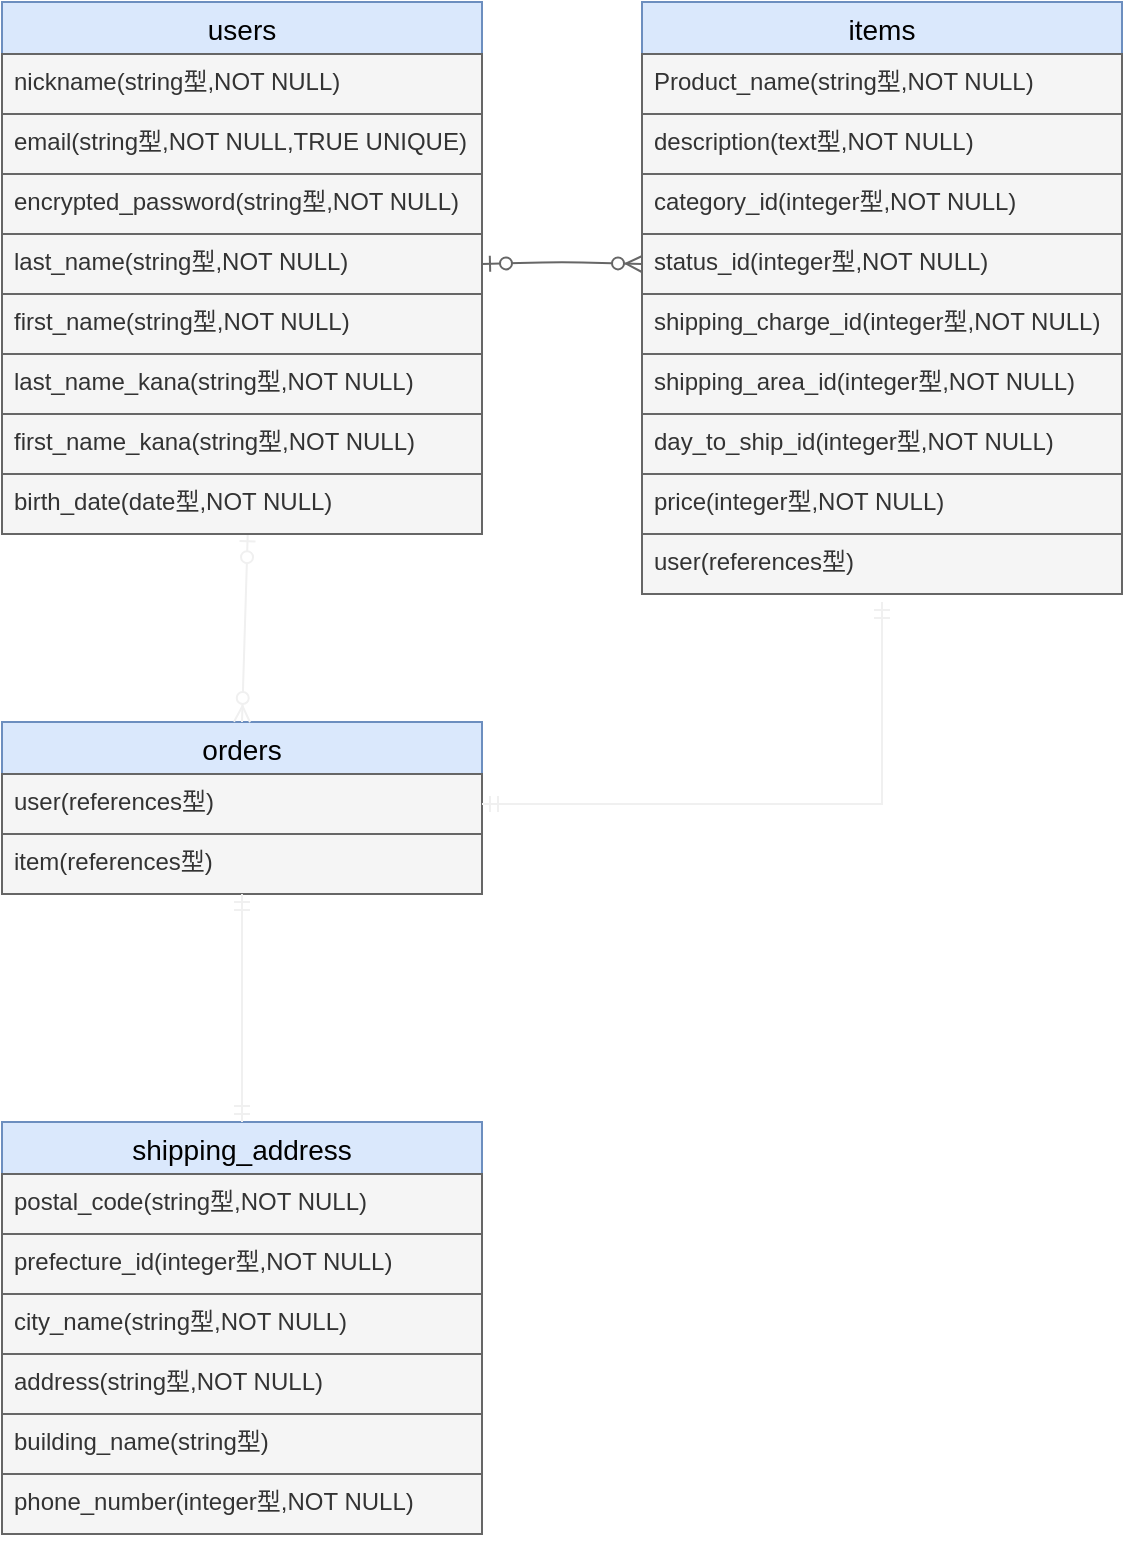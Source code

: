 <mxfile>
    <diagram id="bSTN44hvhOCctyH-On-w" name="ページ1">
        <mxGraphModel dx="630" dy="743" grid="1" gridSize="10" guides="1" tooltips="1" connect="1" arrows="1" fold="1" page="1" pageScale="1" pageWidth="827" pageHeight="1169" math="0" shadow="0">
            <root>
                <mxCell id="0"/>
                <mxCell id="1" parent="0"/>
                <mxCell id="15" value="users" style="swimlane;fontStyle=0;childLayout=stackLayout;horizontal=1;startSize=26;horizontalStack=0;resizeParent=1;resizeParentMax=0;resizeLast=0;collapsible=1;marginBottom=0;align=center;fontSize=14;fillColor=#dae8fc;strokeColor=#6c8ebf;fontColor=#000000;" parent="1" vertex="1">
                    <mxGeometry x="120" y="80" width="240" height="176" as="geometry"/>
                </mxCell>
                <mxCell id="16" value="nickname(string型,NOT NULL)" style="text;strokeColor=#666666;fillColor=#f5f5f5;spacingLeft=4;spacingRight=4;overflow=hidden;rotatable=0;points=[[0,0.5],[1,0.5]];portConstraint=eastwest;fontSize=12;fontColor=#333333;" parent="15" vertex="1">
                    <mxGeometry y="26" width="240" height="30" as="geometry"/>
                </mxCell>
                <mxCell id="17" value="email(string型,NOT NULL,TRUE UNIQUE)" style="text;strokeColor=#666666;fillColor=#f5f5f5;spacingLeft=4;spacingRight=4;overflow=hidden;rotatable=0;points=[[0,0.5],[1,0.5]];portConstraint=eastwest;fontSize=12;fontColor=#333333;" parent="15" vertex="1">
                    <mxGeometry y="56" width="240" height="30" as="geometry"/>
                </mxCell>
                <mxCell id="18" value="encrypted_password(string型,NOT NULL)" style="text;strokeColor=#666666;fillColor=#f5f5f5;spacingLeft=4;spacingRight=4;overflow=hidden;rotatable=0;points=[[0,0.5],[1,0.5]];portConstraint=eastwest;fontSize=12;fontColor=#333333;" parent="15" vertex="1">
                    <mxGeometry y="86" width="240" height="30" as="geometry"/>
                </mxCell>
                <mxCell id="33" value="last_name(string型,NOT NULL)" style="text;strokeColor=#666666;fillColor=#f5f5f5;spacingLeft=4;spacingRight=4;overflow=hidden;rotatable=0;points=[[0,0.5],[1,0.5]];portConstraint=eastwest;fontSize=12;fontColor=#333333;" parent="15" vertex="1">
                    <mxGeometry y="116" width="240" height="30" as="geometry"/>
                </mxCell>
                <mxCell id="82" value="first_name(string型,NOT NULL)" style="text;strokeColor=#666666;fillColor=#f5f5f5;spacingLeft=4;spacingRight=4;overflow=hidden;rotatable=0;points=[[0,0.5],[1,0.5]];portConstraint=eastwest;fontSize=12;fontColor=#333333;" vertex="1" parent="15">
                    <mxGeometry y="146" width="240" height="30" as="geometry"/>
                </mxCell>
                <mxCell id="36" value="items" style="swimlane;fontStyle=0;childLayout=stackLayout;horizontal=1;startSize=26;horizontalStack=0;resizeParent=1;resizeParentMax=0;resizeLast=0;collapsible=1;marginBottom=0;align=center;fontSize=14;fillColor=#dae8fc;strokeColor=#6c8ebf;fontColor=#000000;" parent="1" vertex="1">
                    <mxGeometry x="440" y="80" width="240" height="296" as="geometry"/>
                </mxCell>
                <mxCell id="38" value="Product_name(string型,NOT NULL)" style="text;strokeColor=#666666;fillColor=#f5f5f5;spacingLeft=4;spacingRight=4;overflow=hidden;rotatable=0;points=[[0,0.5],[1,0.5]];portConstraint=eastwest;fontSize=12;fontColor=#333333;" parent="36" vertex="1">
                    <mxGeometry y="26" width="240" height="30" as="geometry"/>
                </mxCell>
                <mxCell id="39" value="description(text型,NOT NULL)" style="text;strokeColor=#666666;fillColor=#f5f5f5;spacingLeft=4;spacingRight=4;overflow=hidden;rotatable=0;points=[[0,0.5],[1,0.5]];portConstraint=eastwest;fontSize=12;fontColor=#333333;" parent="36" vertex="1">
                    <mxGeometry y="56" width="240" height="30" as="geometry"/>
                </mxCell>
                <mxCell id="40" value="category_id(integer型,NOT NULL)" style="text;strokeColor=#666666;fillColor=#f5f5f5;spacingLeft=4;spacingRight=4;overflow=hidden;rotatable=0;points=[[0,0.5],[1,0.5]];portConstraint=eastwest;fontSize=12;fontColor=#333333;" parent="36" vertex="1">
                    <mxGeometry y="86" width="240" height="30" as="geometry"/>
                </mxCell>
                <mxCell id="41" value="status_id(integer型,NOT NULL)" style="text;strokeColor=#666666;fillColor=#f5f5f5;spacingLeft=4;spacingRight=4;overflow=hidden;rotatable=0;points=[[0,0.5],[1,0.5]];portConstraint=eastwest;fontSize=12;fontColor=#333333;" parent="36" vertex="1">
                    <mxGeometry y="116" width="240" height="30" as="geometry"/>
                </mxCell>
                <mxCell id="42" value="shipping_charge_id(integer型,NOT NULL)" style="text;strokeColor=#666666;fillColor=#f5f5f5;spacingLeft=4;spacingRight=4;overflow=hidden;rotatable=0;points=[[0,0.5],[1,0.5]];portConstraint=eastwest;fontSize=12;fontColor=#333333;" parent="36" vertex="1">
                    <mxGeometry y="146" width="240" height="30" as="geometry"/>
                </mxCell>
                <mxCell id="84" value="shipping_area_id(integer型,NOT NULL)" style="text;strokeColor=#666666;fillColor=#f5f5f5;spacingLeft=4;spacingRight=4;overflow=hidden;rotatable=0;points=[[0,0.5],[1,0.5]];portConstraint=eastwest;fontSize=12;fontColor=#333333;" vertex="1" parent="36">
                    <mxGeometry y="176" width="240" height="30" as="geometry"/>
                </mxCell>
                <mxCell id="45" value="day_to_ship_id(integer型,NOT NULL)" style="text;strokeColor=#666666;fillColor=#f5f5f5;spacingLeft=4;spacingRight=4;overflow=hidden;rotatable=0;points=[[0,0.5],[1,0.5]];portConstraint=eastwest;fontSize=12;fontColor=#333333;" parent="36" vertex="1">
                    <mxGeometry y="206" width="240" height="30" as="geometry"/>
                </mxCell>
                <mxCell id="46" value="price(integer型,NOT NULL)" style="text;strokeColor=#666666;fillColor=#f5f5f5;spacingLeft=4;spacingRight=4;overflow=hidden;rotatable=0;points=[[0,0.5],[1,0.5]];portConstraint=eastwest;fontSize=12;fontColor=#333333;" parent="36" vertex="1">
                    <mxGeometry y="236" width="240" height="30" as="geometry"/>
                </mxCell>
                <mxCell id="76" value="user(references型)" style="text;strokeColor=#666666;fillColor=#f5f5f5;spacingLeft=4;spacingRight=4;overflow=hidden;rotatable=0;points=[[0,0.5],[1,0.5]];portConstraint=eastwest;fontSize=12;fontColor=#333333;" vertex="1" parent="36">
                    <mxGeometry y="266" width="240" height="30" as="geometry"/>
                </mxCell>
                <mxCell id="47" value="orders" style="swimlane;fontStyle=0;childLayout=stackLayout;horizontal=1;startSize=26;horizontalStack=0;resizeParent=1;resizeParentMax=0;resizeLast=0;collapsible=1;marginBottom=0;align=center;fontSize=14;fillColor=#dae8fc;strokeColor=#6c8ebf;fontColor=#000000;" parent="1" vertex="1">
                    <mxGeometry x="120" y="440" width="240" height="86" as="geometry"/>
                </mxCell>
                <mxCell id="77" value="user(references型)" style="text;strokeColor=#666666;fillColor=#f5f5f5;spacingLeft=4;spacingRight=4;overflow=hidden;rotatable=0;points=[[0,0.5],[1,0.5]];portConstraint=eastwest;fontSize=12;fontColor=#333333;" vertex="1" parent="47">
                    <mxGeometry y="26" width="240" height="30" as="geometry"/>
                </mxCell>
                <mxCell id="78" value="item(references型)" style="text;strokeColor=#666666;fillColor=#f5f5f5;spacingLeft=4;spacingRight=4;overflow=hidden;rotatable=0;points=[[0,0.5],[1,0.5]];portConstraint=eastwest;fontSize=12;fontColor=#333333;" vertex="1" parent="47">
                    <mxGeometry y="56" width="240" height="30" as="geometry"/>
                </mxCell>
                <mxCell id="79" value="" style="fontSize=12;html=1;endArrow=ERzeroToMany;startArrow=ERzeroToOne;exitX=1;exitY=0.5;exitDx=0;exitDy=0;entryX=0;entryY=0.5;entryDx=0;entryDy=0;fillColor=#f5f5f5;strokeColor=#666666;fontColor=#FFFFFF;" edge="1" parent="1" source="33" target="41">
                    <mxGeometry width="100" height="100" relative="1" as="geometry">
                        <mxPoint x="430" y="430" as="sourcePoint"/>
                        <mxPoint x="430" y="210" as="targetPoint"/>
                        <Array as="points">
                            <mxPoint x="400" y="210"/>
                        </Array>
                    </mxGeometry>
                </mxCell>
                <mxCell id="80" value="" style="fontSize=12;html=1;endArrow=ERzeroToMany;startArrow=ERzeroToOne;strokeColor=#f0f0f0;entryX=0.5;entryY=0;entryDx=0;entryDy=0;exitX=0.512;exitY=0.986;exitDx=0;exitDy=0;exitPerimeter=0;" edge="1" parent="1" source="35" target="47">
                    <mxGeometry width="100" height="100" relative="1" as="geometry">
                        <mxPoint x="240" y="340" as="sourcePoint"/>
                        <mxPoint x="400" y="270" as="targetPoint"/>
                    </mxGeometry>
                </mxCell>
                <mxCell id="81" value="" style="fontSize=12;html=1;endArrow=ERmandOne;startArrow=ERmandOne;strokeColor=#f0f0f0;exitX=1;exitY=0.5;exitDx=0;exitDy=0;entryX=0.5;entryY=1.133;entryDx=0;entryDy=0;entryPerimeter=0;rounded=0;" edge="1" parent="1" source="77" target="76">
                    <mxGeometry width="100" height="100" relative="1" as="geometry">
                        <mxPoint x="300" y="370" as="sourcePoint"/>
                        <mxPoint x="400" y="270" as="targetPoint"/>
                        <Array as="points">
                            <mxPoint x="560" y="481"/>
                        </Array>
                    </mxGeometry>
                </mxCell>
                <mxCell id="35" value="birth_date(date型,NOT NULL)" style="text;strokeColor=#666666;fillColor=#f5f5f5;spacingLeft=4;spacingRight=4;overflow=hidden;rotatable=0;points=[[0,0.5],[1,0.5]];portConstraint=eastwest;fontSize=12;fontColor=#333333;" parent="1" vertex="1">
                    <mxGeometry x="120" y="316" width="240" height="30" as="geometry"/>
                </mxCell>
                <mxCell id="34" value="last_name_kana(string型,NOT NULL)" style="text;strokeColor=#666666;fillColor=#f5f5f5;spacingLeft=4;spacingRight=4;overflow=hidden;rotatable=0;points=[[0,0.5],[1,0.5]];portConstraint=eastwest;fontSize=12;fontColor=#333333;" parent="1" vertex="1">
                    <mxGeometry x="120" y="256" width="240" height="30" as="geometry"/>
                </mxCell>
                <mxCell id="83" value="first_name_kana(string型,NOT NULL)" style="text;strokeColor=#666666;fillColor=#f5f5f5;spacingLeft=4;spacingRight=4;overflow=hidden;rotatable=0;points=[[0,0.5],[1,0.5]];portConstraint=eastwest;fontSize=12;fontColor=#333333;" vertex="1" parent="1">
                    <mxGeometry x="120" y="286" width="240" height="30" as="geometry"/>
                </mxCell>
                <mxCell id="85" value="shipping_address" style="swimlane;fontStyle=0;childLayout=stackLayout;horizontal=1;startSize=26;horizontalStack=0;resizeParent=1;resizeParentMax=0;resizeLast=0;collapsible=1;marginBottom=0;align=center;fontSize=14;fillColor=#dae8fc;strokeColor=#6c8ebf;fontColor=#000000;" vertex="1" parent="1">
                    <mxGeometry x="120" y="640" width="240" height="206" as="geometry"/>
                </mxCell>
                <mxCell id="86" value="postal_code(string型,NOT NULL)" style="text;strokeColor=#666666;fillColor=#f5f5f5;spacingLeft=4;spacingRight=4;overflow=hidden;rotatable=0;points=[[0,0.5],[1,0.5]];portConstraint=eastwest;fontSize=12;fontColor=#333333;" vertex="1" parent="85">
                    <mxGeometry y="26" width="240" height="30" as="geometry"/>
                </mxCell>
                <mxCell id="90" value="prefecture_id(integer型,NOT NULL)" style="text;strokeColor=#666666;fillColor=#f5f5f5;spacingLeft=4;spacingRight=4;overflow=hidden;rotatable=0;points=[[0,0.5],[1,0.5]];portConstraint=eastwest;fontSize=12;fontColor=#333333;" vertex="1" parent="85">
                    <mxGeometry y="56" width="240" height="30" as="geometry"/>
                </mxCell>
                <mxCell id="91" value="city_name(string型,NOT NULL)" style="text;strokeColor=#666666;fillColor=#f5f5f5;spacingLeft=4;spacingRight=4;overflow=hidden;rotatable=0;points=[[0,0.5],[1,0.5]];portConstraint=eastwest;fontSize=12;fontColor=#333333;" vertex="1" parent="85">
                    <mxGeometry y="86" width="240" height="30" as="geometry"/>
                </mxCell>
                <mxCell id="92" value="address(string型,NOT NULL)" style="text;strokeColor=#666666;fillColor=#f5f5f5;spacingLeft=4;spacingRight=4;overflow=hidden;rotatable=0;points=[[0,0.5],[1,0.5]];portConstraint=eastwest;fontSize=12;fontColor=#333333;" vertex="1" parent="85">
                    <mxGeometry y="116" width="240" height="30" as="geometry"/>
                </mxCell>
                <mxCell id="93" value="building_name(string型)" style="text;strokeColor=#666666;fillColor=#f5f5f5;spacingLeft=4;spacingRight=4;overflow=hidden;rotatable=0;points=[[0,0.5],[1,0.5]];portConstraint=eastwest;fontSize=12;fontColor=#333333;" vertex="1" parent="85">
                    <mxGeometry y="146" width="240" height="30" as="geometry"/>
                </mxCell>
                <mxCell id="94" value="phone_number(integer型,NOT NULL)" style="text;strokeColor=#666666;fillColor=#f5f5f5;spacingLeft=4;spacingRight=4;overflow=hidden;rotatable=0;points=[[0,0.5],[1,0.5]];portConstraint=eastwest;fontSize=12;fontColor=#333333;" vertex="1" parent="85">
                    <mxGeometry y="176" width="240" height="30" as="geometry"/>
                </mxCell>
                <mxCell id="89" value="" style="fontSize=12;html=1;endArrow=ERmandOne;startArrow=ERmandOne;strokeColor=#f0f0f0;exitX=0.5;exitY=1;exitDx=0;exitDy=0;entryX=0.5;entryY=0;entryDx=0;entryDy=0;" edge="1" parent="1" source="47" target="85">
                    <mxGeometry width="100" height="100" relative="1" as="geometry">
                        <mxPoint x="340" y="460" as="sourcePoint"/>
                        <mxPoint x="240" y="630" as="targetPoint"/>
                    </mxGeometry>
                </mxCell>
            </root>
        </mxGraphModel>
    </diagram>
</mxfile>